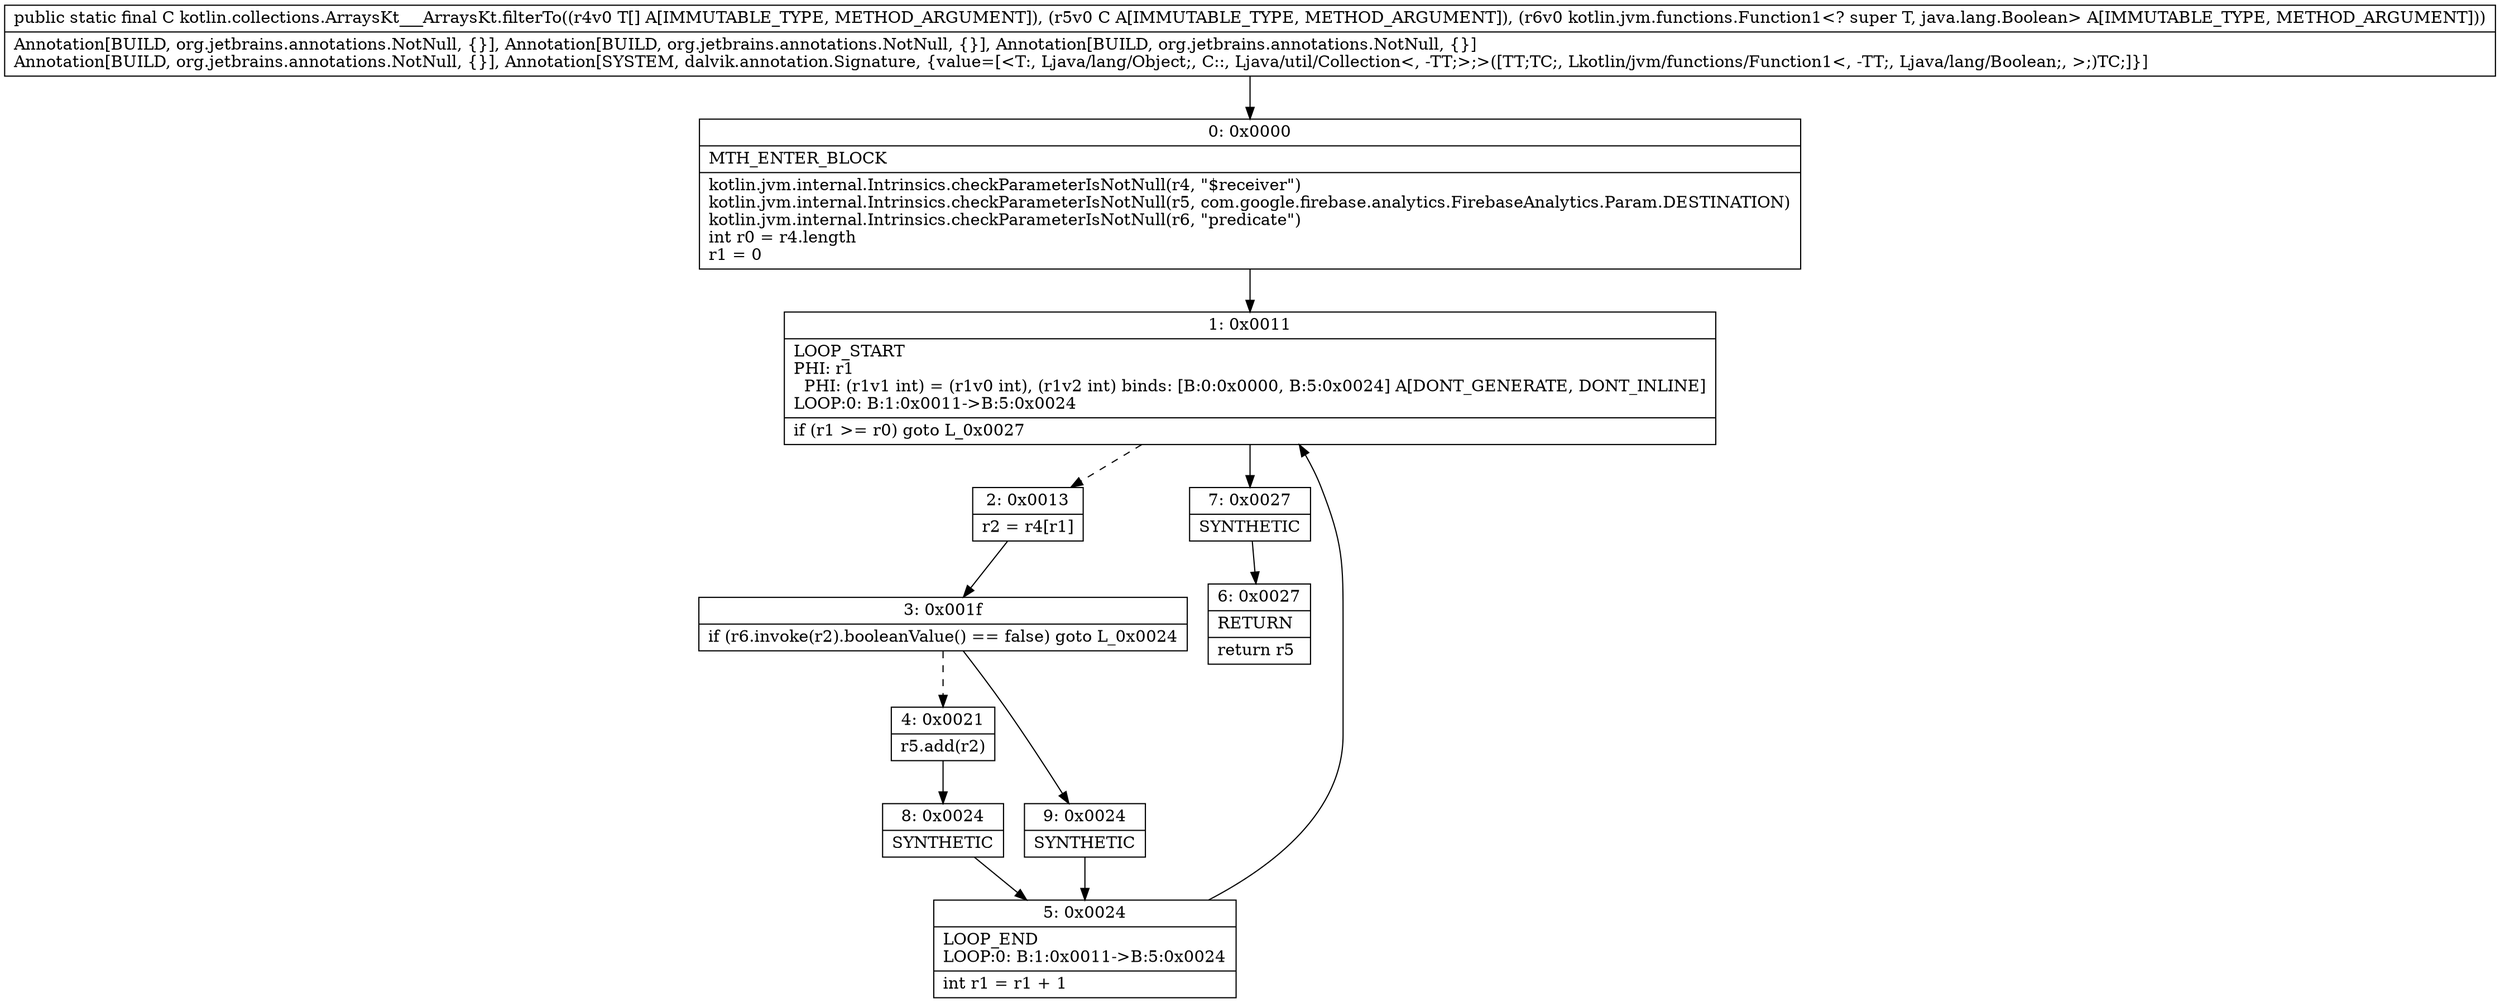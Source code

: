 digraph "CFG forkotlin.collections.ArraysKt___ArraysKt.filterTo([Ljava\/lang\/Object;Ljava\/util\/Collection;Lkotlin\/jvm\/functions\/Function1;)Ljava\/util\/Collection;" {
Node_0 [shape=record,label="{0\:\ 0x0000|MTH_ENTER_BLOCK\l|kotlin.jvm.internal.Intrinsics.checkParameterIsNotNull(r4, \"$receiver\")\lkotlin.jvm.internal.Intrinsics.checkParameterIsNotNull(r5, com.google.firebase.analytics.FirebaseAnalytics.Param.DESTINATION)\lkotlin.jvm.internal.Intrinsics.checkParameterIsNotNull(r6, \"predicate\")\lint r0 = r4.length\lr1 = 0\l}"];
Node_1 [shape=record,label="{1\:\ 0x0011|LOOP_START\lPHI: r1 \l  PHI: (r1v1 int) = (r1v0 int), (r1v2 int) binds: [B:0:0x0000, B:5:0x0024] A[DONT_GENERATE, DONT_INLINE]\lLOOP:0: B:1:0x0011\-\>B:5:0x0024\l|if (r1 \>= r0) goto L_0x0027\l}"];
Node_2 [shape=record,label="{2\:\ 0x0013|r2 = r4[r1]\l}"];
Node_3 [shape=record,label="{3\:\ 0x001f|if (r6.invoke(r2).booleanValue() == false) goto L_0x0024\l}"];
Node_4 [shape=record,label="{4\:\ 0x0021|r5.add(r2)\l}"];
Node_5 [shape=record,label="{5\:\ 0x0024|LOOP_END\lLOOP:0: B:1:0x0011\-\>B:5:0x0024\l|int r1 = r1 + 1\l}"];
Node_6 [shape=record,label="{6\:\ 0x0027|RETURN\l|return r5\l}"];
Node_7 [shape=record,label="{7\:\ 0x0027|SYNTHETIC\l}"];
Node_8 [shape=record,label="{8\:\ 0x0024|SYNTHETIC\l}"];
Node_9 [shape=record,label="{9\:\ 0x0024|SYNTHETIC\l}"];
MethodNode[shape=record,label="{public static final C kotlin.collections.ArraysKt___ArraysKt.filterTo((r4v0 T[] A[IMMUTABLE_TYPE, METHOD_ARGUMENT]), (r5v0 C A[IMMUTABLE_TYPE, METHOD_ARGUMENT]), (r6v0 kotlin.jvm.functions.Function1\<? super T, java.lang.Boolean\> A[IMMUTABLE_TYPE, METHOD_ARGUMENT]))  | Annotation[BUILD, org.jetbrains.annotations.NotNull, \{\}], Annotation[BUILD, org.jetbrains.annotations.NotNull, \{\}], Annotation[BUILD, org.jetbrains.annotations.NotNull, \{\}]\lAnnotation[BUILD, org.jetbrains.annotations.NotNull, \{\}], Annotation[SYSTEM, dalvik.annotation.Signature, \{value=[\<T:, Ljava\/lang\/Object;, C::, Ljava\/util\/Collection\<, \-TT;\>;\>([TT;TC;, Lkotlin\/jvm\/functions\/Function1\<, \-TT;, Ljava\/lang\/Boolean;, \>;)TC;]\}]\l}"];
MethodNode -> Node_0;
Node_0 -> Node_1;
Node_1 -> Node_2[style=dashed];
Node_1 -> Node_7;
Node_2 -> Node_3;
Node_3 -> Node_4[style=dashed];
Node_3 -> Node_9;
Node_4 -> Node_8;
Node_5 -> Node_1;
Node_7 -> Node_6;
Node_8 -> Node_5;
Node_9 -> Node_5;
}

